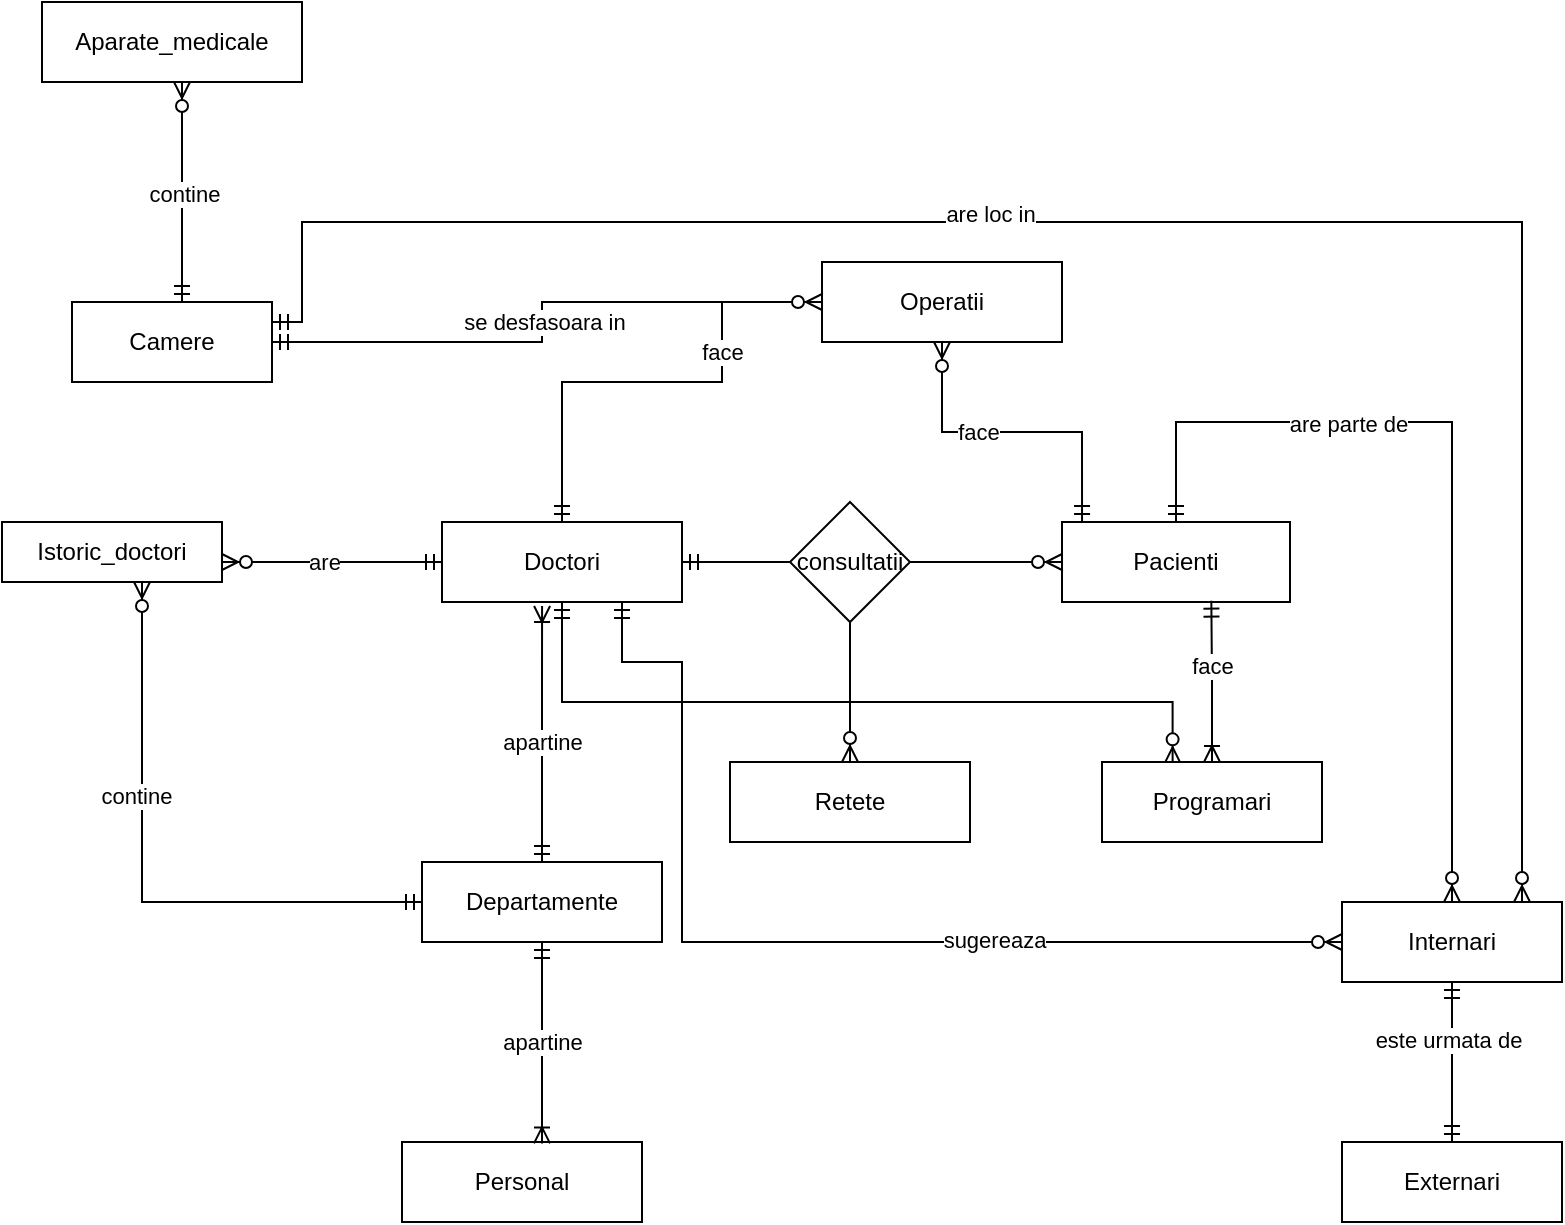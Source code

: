 <mxfile version="14.6.13" type="device"><diagram id="C5RBs43oDa-KdzZeNtuy" name="Page-1"><mxGraphModel dx="1234" dy="437" grid="1" gridSize="10" guides="1" tooltips="1" connect="1" arrows="1" fold="1" page="1" pageScale="1" pageWidth="827" pageHeight="1169" math="0" shadow="0"><root><mxCell id="WIyWlLk6GJQsqaUBKTNV-0"/><mxCell id="WIyWlLk6GJQsqaUBKTNV-1" parent="WIyWlLk6GJQsqaUBKTNV-0"/><mxCell id="a0HBET4lILZRMVK6vLL--22" style="edgeStyle=orthogonalEdgeStyle;rounded=0;orthogonalLoop=1;jettySize=auto;html=1;entryX=1;entryY=0.5;entryDx=0;entryDy=0;endArrow=none;endFill=0;startArrow=ERzeroToMany;startFill=1;" parent="WIyWlLk6GJQsqaUBKTNV-1" source="a0HBET4lILZRMVK6vLL--0" target="a0HBET4lILZRMVK6vLL--18" edge="1"><mxGeometry relative="1" as="geometry"/></mxCell><mxCell id="a0HBET4lILZRMVK6vLL--0" value="Pacienti" style="rounded=0;whiteSpace=wrap;html=1;" parent="WIyWlLk6GJQsqaUBKTNV-1" vertex="1"><mxGeometry x="550" y="300" width="114" height="40" as="geometry"/></mxCell><mxCell id="9KBUCecL3ykJxRI89kDe-2" style="edgeStyle=orthogonalEdgeStyle;rounded=0;orthogonalLoop=1;jettySize=auto;html=1;entryX=0;entryY=0.5;entryDx=0;entryDy=0;startArrow=ERmandOne;startFill=0;endArrow=ERzeroToMany;endFill=1;exitX=0.75;exitY=1;exitDx=0;exitDy=0;" parent="WIyWlLk6GJQsqaUBKTNV-1" source="a0HBET4lILZRMVK6vLL--1" target="a0HBET4lILZRMVK6vLL--9" edge="1"><mxGeometry relative="1" as="geometry"><Array as="points"><mxPoint x="330" y="370"/><mxPoint x="360" y="370"/><mxPoint x="360" y="510"/></Array></mxGeometry></mxCell><mxCell id="9KBUCecL3ykJxRI89kDe-4" value="sugereaza" style="edgeLabel;html=1;align=center;verticalAlign=middle;resizable=0;points=[];" parent="9KBUCecL3ykJxRI89kDe-2" vertex="1" connectable="0"><mxGeometry x="0.341" y="1" relative="1" as="geometry"><mxPoint as="offset"/></mxGeometry></mxCell><mxCell id="57tr0o0CiuiZv0I_-anz-0" style="edgeStyle=orthogonalEdgeStyle;rounded=0;orthogonalLoop=1;jettySize=auto;html=1;exitX=0.5;exitY=0;exitDx=0;exitDy=0;entryX=0;entryY=0.75;entryDx=0;entryDy=0;startArrow=ERmandOne;startFill=0;endArrow=none;endFill=0;" parent="WIyWlLk6GJQsqaUBKTNV-1" source="a0HBET4lILZRMVK6vLL--1" target="310pyYI16gsfd_elMxgb-2" edge="1"><mxGeometry relative="1" as="geometry"><Array as="points"><mxPoint x="300" y="230"/><mxPoint x="380" y="230"/><mxPoint x="380" y="190"/><mxPoint x="430" y="190"/></Array></mxGeometry></mxCell><mxCell id="57tr0o0CiuiZv0I_-anz-1" value="face" style="edgeLabel;html=1;align=center;verticalAlign=middle;resizable=0;points=[];" parent="57tr0o0CiuiZv0I_-anz-0" vertex="1" connectable="0"><mxGeometry x="0.319" relative="1" as="geometry"><mxPoint as="offset"/></mxGeometry></mxCell><mxCell id="57tr0o0CiuiZv0I_-anz-2" style="edgeStyle=orthogonalEdgeStyle;rounded=0;orthogonalLoop=1;jettySize=auto;html=1;exitX=0.5;exitY=1;exitDx=0;exitDy=0;entryX=0.321;entryY=0.017;entryDx=0;entryDy=0;entryPerimeter=0;startArrow=ERmandOne;startFill=0;endArrow=ERzeroToMany;endFill=1;" parent="WIyWlLk6GJQsqaUBKTNV-1" source="a0HBET4lILZRMVK6vLL--1" target="a0HBET4lILZRMVK6vLL--8" edge="1"><mxGeometry relative="1" as="geometry"><Array as="points"><mxPoint x="300" y="390"/><mxPoint x="605" y="390"/></Array></mxGeometry></mxCell><mxCell id="a0HBET4lILZRMVK6vLL--1" value="Doctori" style="rounded=0;whiteSpace=wrap;html=1;" parent="WIyWlLk6GJQsqaUBKTNV-1" vertex="1"><mxGeometry x="240" y="300" width="120" height="40" as="geometry"/></mxCell><mxCell id="a0HBET4lILZRMVK6vLL--2" value="Personal" style="rounded=0;whiteSpace=wrap;html=1;" parent="WIyWlLk6GJQsqaUBKTNV-1" vertex="1"><mxGeometry x="220" y="610" width="120" height="40" as="geometry"/></mxCell><mxCell id="a0HBET4lILZRMVK6vLL--25" style="edgeStyle=orthogonalEdgeStyle;rounded=0;orthogonalLoop=1;jettySize=auto;html=1;entryX=0.5;entryY=1;entryDx=0;entryDy=0;endArrow=none;endFill=0;startArrow=ERzeroToMany;startFill=1;" parent="WIyWlLk6GJQsqaUBKTNV-1" source="a0HBET4lILZRMVK6vLL--3" target="a0HBET4lILZRMVK6vLL--18" edge="1"><mxGeometry relative="1" as="geometry"/></mxCell><mxCell id="a0HBET4lILZRMVK6vLL--3" value="Retete" style="rounded=0;whiteSpace=wrap;html=1;" parent="WIyWlLk6GJQsqaUBKTNV-1" vertex="1"><mxGeometry x="384" y="420" width="120" height="40" as="geometry"/></mxCell><mxCell id="a0HBET4lILZRMVK6vLL--40" style="edgeStyle=orthogonalEdgeStyle;rounded=0;orthogonalLoop=1;jettySize=auto;html=1;endArrow=ERzeroToMany;endFill=1;startArrow=ERmandOne;startFill=0;" parent="WIyWlLk6GJQsqaUBKTNV-1" source="a0HBET4lILZRMVK6vLL--4" edge="1"><mxGeometry relative="1" as="geometry"><Array as="points"><mxPoint x="110" y="130"/><mxPoint x="110" y="130"/></Array><mxPoint x="110" y="80" as="targetPoint"/></mxGeometry></mxCell><mxCell id="a0HBET4lILZRMVK6vLL--46" value="contine" style="edgeLabel;html=1;align=center;verticalAlign=middle;resizable=0;points=[];" parent="a0HBET4lILZRMVK6vLL--40" vertex="1" connectable="0"><mxGeometry x="-0.017" y="-1" relative="1" as="geometry"><mxPoint as="offset"/></mxGeometry></mxCell><mxCell id="a0HBET4lILZRMVK6vLL--4" value="Camere" style="rounded=0;whiteSpace=wrap;html=1;" parent="WIyWlLk6GJQsqaUBKTNV-1" vertex="1"><mxGeometry x="55" y="190" width="100" height="40" as="geometry"/></mxCell><mxCell id="a0HBET4lILZRMVK6vLL--5" value="Aparate_medicale" style="rounded=0;whiteSpace=wrap;html=1;" parent="WIyWlLk6GJQsqaUBKTNV-1" vertex="1"><mxGeometry x="40" y="40" width="130" height="40" as="geometry"/></mxCell><mxCell id="a0HBET4lILZRMVK6vLL--31" style="edgeStyle=orthogonalEdgeStyle;rounded=0;orthogonalLoop=1;jettySize=auto;html=1;endArrow=ERmandOne;endFill=0;startArrow=ERzeroToMany;startFill=1;" parent="WIyWlLk6GJQsqaUBKTNV-1" source="a0HBET4lILZRMVK6vLL--6" target="a0HBET4lILZRMVK6vLL--1" edge="1"><mxGeometry relative="1" as="geometry"><Array as="points"><mxPoint x="210" y="320"/><mxPoint x="210" y="320"/></Array></mxGeometry></mxCell><mxCell id="a0HBET4lILZRMVK6vLL--48" value="are" style="edgeLabel;html=1;align=center;verticalAlign=middle;resizable=0;points=[];" parent="a0HBET4lILZRMVK6vLL--31" vertex="1" connectable="0"><mxGeometry x="-0.284" y="-2" relative="1" as="geometry"><mxPoint x="11" y="-2" as="offset"/></mxGeometry></mxCell><mxCell id="9KBUCecL3ykJxRI89kDe-1" style="edgeStyle=orthogonalEdgeStyle;rounded=0;orthogonalLoop=1;jettySize=auto;html=1;entryX=0;entryY=0.5;entryDx=0;entryDy=0;endArrow=ERmandOne;endFill=0;startArrow=ERzeroToMany;startFill=1;" parent="WIyWlLk6GJQsqaUBKTNV-1" source="a0HBET4lILZRMVK6vLL--6" target="a0HBET4lILZRMVK6vLL--7" edge="1"><mxGeometry relative="1" as="geometry"><Array as="points"><mxPoint x="90" y="490"/></Array></mxGeometry></mxCell><mxCell id="9KBUCecL3ykJxRI89kDe-3" value="contine" style="edgeLabel;html=1;align=center;verticalAlign=middle;resizable=0;points=[];" parent="9KBUCecL3ykJxRI89kDe-1" vertex="1" connectable="0"><mxGeometry x="-0.291" y="-3" relative="1" as="geometry"><mxPoint as="offset"/></mxGeometry></mxCell><mxCell id="a0HBET4lILZRMVK6vLL--6" value="Istoric_doctori" style="rounded=0;whiteSpace=wrap;html=1;" parent="WIyWlLk6GJQsqaUBKTNV-1" vertex="1"><mxGeometry x="20" y="300" width="110" height="30" as="geometry"/></mxCell><mxCell id="a0HBET4lILZRMVK6vLL--33" style="edgeStyle=orthogonalEdgeStyle;rounded=0;orthogonalLoop=1;jettySize=auto;html=1;entryX=0.417;entryY=1.05;entryDx=0;entryDy=0;entryPerimeter=0;endArrow=ERoneToMany;endFill=0;startArrow=ERmandOne;startFill=0;" parent="WIyWlLk6GJQsqaUBKTNV-1" source="a0HBET4lILZRMVK6vLL--7" target="a0HBET4lILZRMVK6vLL--1" edge="1"><mxGeometry relative="1" as="geometry"><Array as="points"><mxPoint x="290" y="380"/><mxPoint x="290" y="380"/></Array></mxGeometry></mxCell><mxCell id="a0HBET4lILZRMVK6vLL--45" value="apartine" style="edgeLabel;html=1;align=center;verticalAlign=middle;resizable=0;points=[];" parent="a0HBET4lILZRMVK6vLL--33" vertex="1" connectable="0"><mxGeometry x="0.312" y="3" relative="1" as="geometry"><mxPoint x="3" y="24" as="offset"/></mxGeometry></mxCell><mxCell id="a0HBET4lILZRMVK6vLL--7" value="Departamente" style="rounded=0;whiteSpace=wrap;html=1;" parent="WIyWlLk6GJQsqaUBKTNV-1" vertex="1"><mxGeometry x="230" y="470" width="120" height="40" as="geometry"/></mxCell><mxCell id="a0HBET4lILZRMVK6vLL--32" style="edgeStyle=orthogonalEdgeStyle;rounded=0;orthogonalLoop=1;jettySize=auto;html=1;entryX=0.655;entryY=0.983;entryDx=0;entryDy=0;entryPerimeter=0;endArrow=ERmandOne;endFill=0;startArrow=ERoneToMany;startFill=0;" parent="WIyWlLk6GJQsqaUBKTNV-1" source="a0HBET4lILZRMVK6vLL--8" target="a0HBET4lILZRMVK6vLL--0" edge="1"><mxGeometry relative="1" as="geometry"/></mxCell><mxCell id="a0HBET4lILZRMVK6vLL--51" value="face" style="edgeLabel;html=1;align=center;verticalAlign=middle;resizable=0;points=[];" parent="a0HBET4lILZRMVK6vLL--32" vertex="1" connectable="0"><mxGeometry x="0.214" relative="1" as="geometry"><mxPoint as="offset"/></mxGeometry></mxCell><mxCell id="a0HBET4lILZRMVK6vLL--8" value="Programari" style="rounded=0;whiteSpace=wrap;html=1;" parent="WIyWlLk6GJQsqaUBKTNV-1" vertex="1"><mxGeometry x="570" y="420" width="110" height="40" as="geometry"/></mxCell><mxCell id="a0HBET4lILZRMVK6vLL--35" style="edgeStyle=orthogonalEdgeStyle;rounded=0;orthogonalLoop=1;jettySize=auto;html=1;entryX=0.5;entryY=0;entryDx=0;entryDy=0;endArrow=ERmandOne;endFill=0;startArrow=ERmandOne;startFill=0;" parent="WIyWlLk6GJQsqaUBKTNV-1" source="a0HBET4lILZRMVK6vLL--9" target="a0HBET4lILZRMVK6vLL--10" edge="1"><mxGeometry relative="1" as="geometry"/></mxCell><mxCell id="a0HBET4lILZRMVK6vLL--52" value="este urmata de" style="edgeLabel;html=1;align=center;verticalAlign=middle;resizable=0;points=[];" parent="a0HBET4lILZRMVK6vLL--35" vertex="1" connectable="0"><mxGeometry x="-0.271" y="-2" relative="1" as="geometry"><mxPoint as="offset"/></mxGeometry></mxCell><mxCell id="a0HBET4lILZRMVK6vLL--9" value="Internari" style="rounded=0;whiteSpace=wrap;html=1;" parent="WIyWlLk6GJQsqaUBKTNV-1" vertex="1"><mxGeometry x="690" y="490" width="110" height="40" as="geometry"/></mxCell><mxCell id="a0HBET4lILZRMVK6vLL--10" value="Externari" style="rounded=0;whiteSpace=wrap;html=1;" parent="WIyWlLk6GJQsqaUBKTNV-1" vertex="1"><mxGeometry x="690" y="610" width="110" height="40" as="geometry"/></mxCell><mxCell id="a0HBET4lILZRMVK6vLL--19" value="" style="edgeStyle=orthogonalEdgeStyle;rounded=0;orthogonalLoop=1;jettySize=auto;html=1;endArrow=ERmandOne;endFill=0;" parent="WIyWlLk6GJQsqaUBKTNV-1" source="a0HBET4lILZRMVK6vLL--18" target="a0HBET4lILZRMVK6vLL--1" edge="1"><mxGeometry relative="1" as="geometry"/></mxCell><mxCell id="a0HBET4lILZRMVK6vLL--18" value="consultatii" style="rhombus;whiteSpace=wrap;html=1;" parent="WIyWlLk6GJQsqaUBKTNV-1" vertex="1"><mxGeometry x="414" y="290" width="60" height="60" as="geometry"/></mxCell><mxCell id="a0HBET4lILZRMVK6vLL--43" style="edgeStyle=orthogonalEdgeStyle;rounded=0;orthogonalLoop=1;jettySize=auto;html=1;entryX=0.5;entryY=0;entryDx=0;entryDy=0;endArrow=ERzeroToMany;endFill=1;startArrow=ERmandOne;startFill=0;exitX=0.5;exitY=0;exitDx=0;exitDy=0;" parent="WIyWlLk6GJQsqaUBKTNV-1" source="a0HBET4lILZRMVK6vLL--0" target="a0HBET4lILZRMVK6vLL--9" edge="1"><mxGeometry relative="1" as="geometry"><Array as="points"><mxPoint x="607" y="250"/><mxPoint x="745" y="250"/></Array><mxPoint x="720" y="70" as="sourcePoint"/></mxGeometry></mxCell><mxCell id="Xrf6spXlbSzuLGBSE1L8-2" value="are parte de" style="edgeLabel;html=1;align=center;verticalAlign=middle;resizable=0;points=[];" parent="a0HBET4lILZRMVK6vLL--43" vertex="1" connectable="0"><mxGeometry x="-0.367" y="-1" relative="1" as="geometry"><mxPoint as="offset"/></mxGeometry></mxCell><mxCell id="310pyYI16gsfd_elMxgb-0" style="edgeStyle=orthogonalEdgeStyle;rounded=0;orthogonalLoop=1;jettySize=auto;html=1;endArrow=ERoneToMany;endFill=0;startArrow=ERmandOne;startFill=0;exitX=0.5;exitY=1;exitDx=0;exitDy=0;entryX=0.583;entryY=0.017;entryDx=0;entryDy=0;entryPerimeter=0;" parent="WIyWlLk6GJQsqaUBKTNV-1" source="a0HBET4lILZRMVK6vLL--7" target="a0HBET4lILZRMVK6vLL--2" edge="1"><mxGeometry relative="1" as="geometry"><Array as="points"><mxPoint x="290" y="611"/></Array><mxPoint x="120" y="588" as="sourcePoint"/><mxPoint x="50" y="510" as="targetPoint"/></mxGeometry></mxCell><mxCell id="310pyYI16gsfd_elMxgb-1" value="apartine" style="edgeLabel;html=1;align=center;verticalAlign=middle;resizable=0;points=[];" parent="310pyYI16gsfd_elMxgb-0" vertex="1" connectable="0"><mxGeometry x="0.312" y="3" relative="1" as="geometry"><mxPoint x="-3" y="-16" as="offset"/></mxGeometry></mxCell><mxCell id="310pyYI16gsfd_elMxgb-2" value="Operatii" style="rounded=0;whiteSpace=wrap;html=1;" parent="WIyWlLk6GJQsqaUBKTNV-1" vertex="1"><mxGeometry x="430" y="170" width="120" height="40" as="geometry"/></mxCell><mxCell id="310pyYI16gsfd_elMxgb-3" style="edgeStyle=orthogonalEdgeStyle;rounded=0;orthogonalLoop=1;jettySize=auto;html=1;endArrow=ERzeroToMany;endFill=1;entryX=0.5;entryY=1;entryDx=0;entryDy=0;exitX=0.088;exitY=0;exitDx=0;exitDy=0;exitPerimeter=0;startArrow=ERmandOne;startFill=0;" parent="WIyWlLk6GJQsqaUBKTNV-1" source="a0HBET4lILZRMVK6vLL--0" target="310pyYI16gsfd_elMxgb-2" edge="1"><mxGeometry relative="1" as="geometry"><mxPoint x="489.58" y="300" as="sourcePoint"/><mxPoint x="489.58" y="209.32" as="targetPoint"/></mxGeometry></mxCell><mxCell id="310pyYI16gsfd_elMxgb-4" value="face" style="edgeLabel;html=1;align=center;verticalAlign=middle;resizable=0;points=[];" parent="310pyYI16gsfd_elMxgb-3" vertex="1" connectable="0"><mxGeometry x="0.214" relative="1" as="geometry"><mxPoint as="offset"/></mxGeometry></mxCell><mxCell id="310pyYI16gsfd_elMxgb-6" style="edgeStyle=orthogonalEdgeStyle;rounded=0;orthogonalLoop=1;jettySize=auto;html=1;endArrow=ERzeroToMany;endFill=1;startArrow=ERmandOne;startFill=0;exitX=1;exitY=0.5;exitDx=0;exitDy=0;entryX=0;entryY=0.5;entryDx=0;entryDy=0;" parent="WIyWlLk6GJQsqaUBKTNV-1" source="a0HBET4lILZRMVK6vLL--4" target="310pyYI16gsfd_elMxgb-2" edge="1"><mxGeometry relative="1" as="geometry"><Array as="points"><mxPoint x="290" y="210"/><mxPoint x="290" y="190"/></Array><mxPoint x="289.5" y="120" as="targetPoint"/><mxPoint x="289.5" y="230" as="sourcePoint"/></mxGeometry></mxCell><mxCell id="310pyYI16gsfd_elMxgb-7" value="se desfasoara in" style="edgeLabel;html=1;align=center;verticalAlign=middle;resizable=0;points=[];" parent="310pyYI16gsfd_elMxgb-6" vertex="1" connectable="0"><mxGeometry x="-0.017" y="-1" relative="1" as="geometry"><mxPoint as="offset"/></mxGeometry></mxCell><mxCell id="310pyYI16gsfd_elMxgb-8" style="edgeStyle=orthogonalEdgeStyle;rounded=0;orthogonalLoop=1;jettySize=auto;html=1;endArrow=ERzeroToMany;endFill=1;startArrow=ERmandOne;startFill=0;exitX=1;exitY=0.25;exitDx=0;exitDy=0;" parent="WIyWlLk6GJQsqaUBKTNV-1" source="a0HBET4lILZRMVK6vLL--4" target="a0HBET4lILZRMVK6vLL--9" edge="1"><mxGeometry relative="1" as="geometry"><Array as="points"><mxPoint x="170" y="200"/><mxPoint x="170" y="150"/><mxPoint x="780" y="150"/></Array><mxPoint x="580" y="210" as="sourcePoint"/><mxPoint x="718" y="400" as="targetPoint"/></mxGeometry></mxCell><mxCell id="310pyYI16gsfd_elMxgb-10" value="are loc in" style="edgeLabel;html=1;align=center;verticalAlign=middle;resizable=0;points=[];" parent="310pyYI16gsfd_elMxgb-8" vertex="1" connectable="0"><mxGeometry x="-0.194" y="4" relative="1" as="geometry"><mxPoint as="offset"/></mxGeometry></mxCell></root></mxGraphModel></diagram></mxfile>